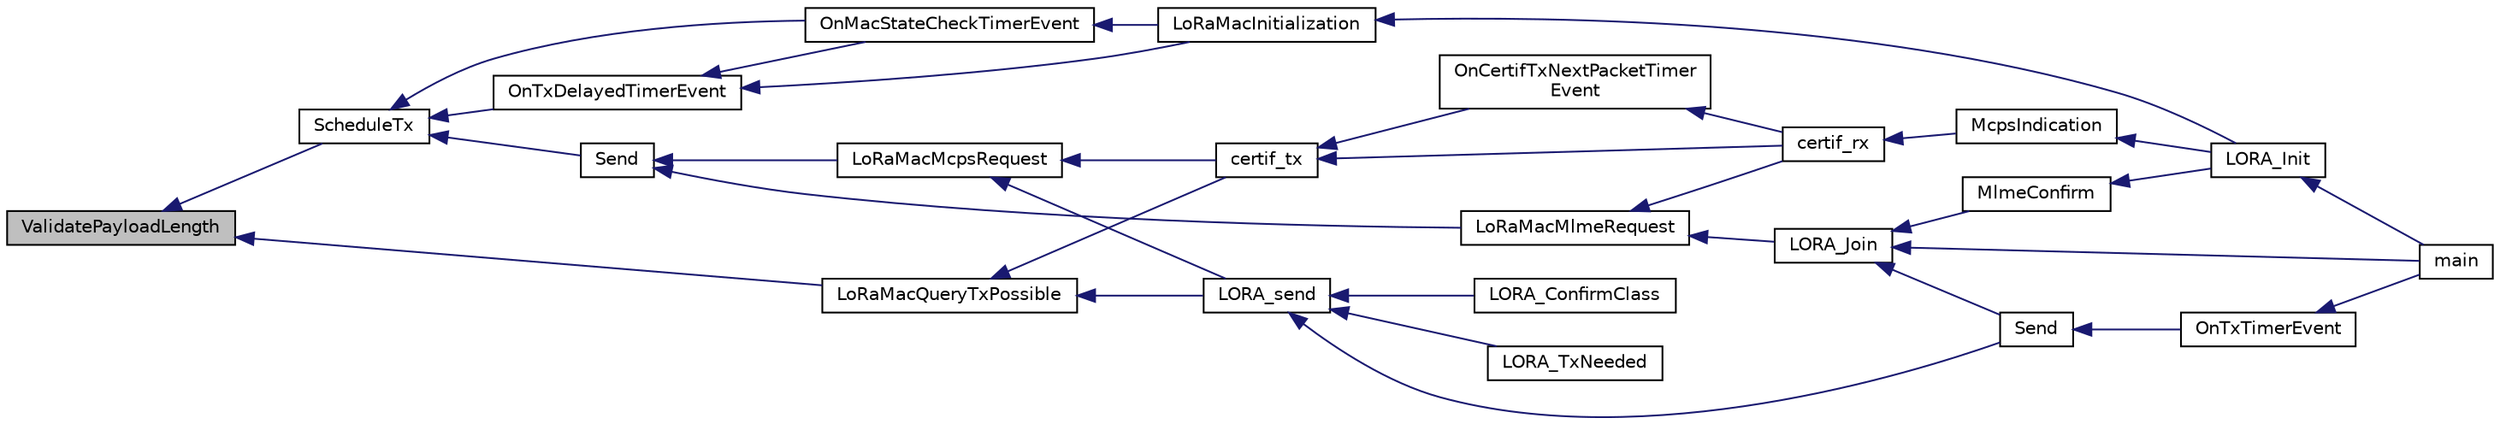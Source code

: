 digraph "ValidatePayloadLength"
{
  edge [fontname="Helvetica",fontsize="10",labelfontname="Helvetica",labelfontsize="10"];
  node [fontname="Helvetica",fontsize="10",shape=record];
  rankdir="LR";
  Node769 [label="ValidatePayloadLength",height=0.2,width=0.4,color="black", fillcolor="grey75", style="filled", fontcolor="black"];
  Node769 -> Node770 [dir="back",color="midnightblue",fontsize="10",style="solid",fontname="Helvetica"];
  Node770 [label="ScheduleTx",height=0.2,width=0.4,color="black", fillcolor="white", style="filled",URL="$_lo_ra_mac_8c.html#afac9f47df560a2c63ebe868fcf531716"];
  Node770 -> Node771 [dir="back",color="midnightblue",fontsize="10",style="solid",fontname="Helvetica"];
  Node771 [label="OnMacStateCheckTimerEvent",height=0.2,width=0.4,color="black", fillcolor="white", style="filled",URL="$_lo_ra_mac_8c.html#a3f66ff4ffb45c3be2a603fec651da617",tooltip="Function executed on Resend Frame timer event. "];
  Node771 -> Node772 [dir="back",color="midnightblue",fontsize="10",style="solid",fontname="Helvetica"];
  Node772 [label="LoRaMacInitialization",height=0.2,width=0.4,color="black", fillcolor="white", style="filled",URL="$group___l_o_r_a_m_a_c.html#ga7ca445cf825e45999810b3991273eba5",tooltip="LoRaMAC layer initialization "];
  Node772 -> Node773 [dir="back",color="midnightblue",fontsize="10",style="solid",fontname="Helvetica"];
  Node773 [label="LORA_Init",height=0.2,width=0.4,color="black", fillcolor="white", style="filled",URL="$lora_8h.html#a60e6c21550fcaf1cadb87454348046ad",tooltip="Lora Initialisation "];
  Node773 -> Node774 [dir="back",color="midnightblue",fontsize="10",style="solid",fontname="Helvetica"];
  Node774 [label="main",height=0.2,width=0.4,color="black", fillcolor="white", style="filled",URL="$main_8c.html#a840291bc02cba5474a4cb46a9b9566fe",tooltip="Main program "];
  Node770 -> Node775 [dir="back",color="midnightblue",fontsize="10",style="solid",fontname="Helvetica"];
  Node775 [label="OnTxDelayedTimerEvent",height=0.2,width=0.4,color="black", fillcolor="white", style="filled",URL="$_lo_ra_mac_8c.html#aff2188867ec43982ec7701c4815bc0ba",tooltip="Function executed on duty cycle delayed Tx timer event "];
  Node775 -> Node771 [dir="back",color="midnightblue",fontsize="10",style="solid",fontname="Helvetica"];
  Node775 -> Node772 [dir="back",color="midnightblue",fontsize="10",style="solid",fontname="Helvetica"];
  Node770 -> Node776 [dir="back",color="midnightblue",fontsize="10",style="solid",fontname="Helvetica"];
  Node776 [label="Send",height=0.2,width=0.4,color="black", fillcolor="white", style="filled",URL="$_lo_ra_mac_8c.html#a1d5d30b5cbe0349bab89375480c377bf",tooltip="LoRaMAC layer generic send frame "];
  Node776 -> Node777 [dir="back",color="midnightblue",fontsize="10",style="solid",fontname="Helvetica"];
  Node777 [label="LoRaMacMlmeRequest",height=0.2,width=0.4,color="black", fillcolor="white", style="filled",URL="$group___l_o_r_a_m_a_c.html#ga097113f30feecc17c780940ff74af33e",tooltip="LoRaMAC MLME-Request "];
  Node777 -> Node778 [dir="back",color="midnightblue",fontsize="10",style="solid",fontname="Helvetica"];
  Node778 [label="certif_rx",height=0.2,width=0.4,color="black", fillcolor="white", style="filled",URL="$lora-test_8h.html#ad5e51928ecf0cca8d4f33f9e9c10aba4"];
  Node778 -> Node779 [dir="back",color="midnightblue",fontsize="10",style="solid",fontname="Helvetica"];
  Node779 [label="McpsIndication",height=0.2,width=0.4,color="black", fillcolor="white", style="filled",URL="$lora_8c.html#aa62f56dcd70e02213fc6e5d0f04b3d1c",tooltip="MCPS-Indication event function "];
  Node779 -> Node773 [dir="back",color="midnightblue",fontsize="10",style="solid",fontname="Helvetica"];
  Node777 -> Node780 [dir="back",color="midnightblue",fontsize="10",style="solid",fontname="Helvetica"];
  Node780 [label="LORA_Join",height=0.2,width=0.4,color="black", fillcolor="white", style="filled",URL="$lora_8h.html#a3671e53923a80ddbbd43e56342fd94fa",tooltip="Join a Lora Network in classA  if the device is ABP, this is a pass through functon ..."];
  Node780 -> Node781 [dir="back",color="midnightblue",fontsize="10",style="solid",fontname="Helvetica"];
  Node781 [label="MlmeConfirm",height=0.2,width=0.4,color="black", fillcolor="white", style="filled",URL="$lora_8c.html#ab72b68cc96c6187003c5dd6e325a74c7",tooltip="MLME-Confirm event function "];
  Node781 -> Node773 [dir="back",color="midnightblue",fontsize="10",style="solid",fontname="Helvetica"];
  Node780 -> Node774 [dir="back",color="midnightblue",fontsize="10",style="solid",fontname="Helvetica"];
  Node780 -> Node782 [dir="back",color="midnightblue",fontsize="10",style="solid",fontname="Helvetica"];
  Node782 [label="Send",height=0.2,width=0.4,color="black", fillcolor="white", style="filled",URL="$main_8c.html#ac96d7cf33dce81bb57a803bb3839d458"];
  Node782 -> Node783 [dir="back",color="midnightblue",fontsize="10",style="solid",fontname="Helvetica"];
  Node783 [label="OnTxTimerEvent",height=0.2,width=0.4,color="black", fillcolor="white", style="filled",URL="$main_8c.html#aa660732a6ebc018e235409094d603160"];
  Node783 -> Node774 [dir="back",color="midnightblue",fontsize="10",style="solid",fontname="Helvetica"];
  Node776 -> Node784 [dir="back",color="midnightblue",fontsize="10",style="solid",fontname="Helvetica"];
  Node784 [label="LoRaMacMcpsRequest",height=0.2,width=0.4,color="black", fillcolor="white", style="filled",URL="$group___l_o_r_a_m_a_c.html#ga79768f8a3c22aaff84d4dfcc77ad508c",tooltip="LoRaMAC MCPS-Request "];
  Node784 -> Node785 [dir="back",color="midnightblue",fontsize="10",style="solid",fontname="Helvetica"];
  Node785 [label="certif_tx",height=0.2,width=0.4,color="black", fillcolor="white", style="filled",URL="$lora-test_8c.html#a735361add977554215fd3e1e70b74760"];
  Node785 -> Node778 [dir="back",color="midnightblue",fontsize="10",style="solid",fontname="Helvetica"];
  Node785 -> Node786 [dir="back",color="midnightblue",fontsize="10",style="solid",fontname="Helvetica"];
  Node786 [label="OnCertifTxNextPacketTimer\lEvent",height=0.2,width=0.4,color="black", fillcolor="white", style="filled",URL="$lora-test_8c.html#a2e3edcd940d4df35743fe87783f89bbc",tooltip="Function executed on TxNextPacket Timeout event "];
  Node786 -> Node778 [dir="back",color="midnightblue",fontsize="10",style="solid",fontname="Helvetica"];
  Node784 -> Node787 [dir="back",color="midnightblue",fontsize="10",style="solid",fontname="Helvetica"];
  Node787 [label="LORA_send",height=0.2,width=0.4,color="black", fillcolor="white", style="filled",URL="$lora_8h.html#a343d8f2ddf9b21cb458e4a3e09076b5e",tooltip="run Lora classA state Machine "];
  Node787 -> Node782 [dir="back",color="midnightblue",fontsize="10",style="solid",fontname="Helvetica"];
  Node787 -> Node788 [dir="back",color="midnightblue",fontsize="10",style="solid",fontname="Helvetica"];
  Node788 [label="LORA_ConfirmClass",height=0.2,width=0.4,color="black", fillcolor="white", style="filled",URL="$main_8c.html#abf14859b334f10d0a38ee8489bee4bc1"];
  Node787 -> Node789 [dir="back",color="midnightblue",fontsize="10",style="solid",fontname="Helvetica"];
  Node789 [label="LORA_TxNeeded",height=0.2,width=0.4,color="black", fillcolor="white", style="filled",URL="$main_8c.html#a0bc8d6aec6bbd336bb8fd19cedd8a8b3"];
  Node769 -> Node790 [dir="back",color="midnightblue",fontsize="10",style="solid",fontname="Helvetica"];
  Node790 [label="LoRaMacQueryTxPossible",height=0.2,width=0.4,color="black", fillcolor="white", style="filled",URL="$group___l_o_r_a_m_a_c.html#ga8b0aeaf75f9404ce01da9b202252c231",tooltip="Queries the LoRaMAC if it is possible to send the next frame with a given payload size..."];
  Node790 -> Node785 [dir="back",color="midnightblue",fontsize="10",style="solid",fontname="Helvetica"];
  Node790 -> Node787 [dir="back",color="midnightblue",fontsize="10",style="solid",fontname="Helvetica"];
}

